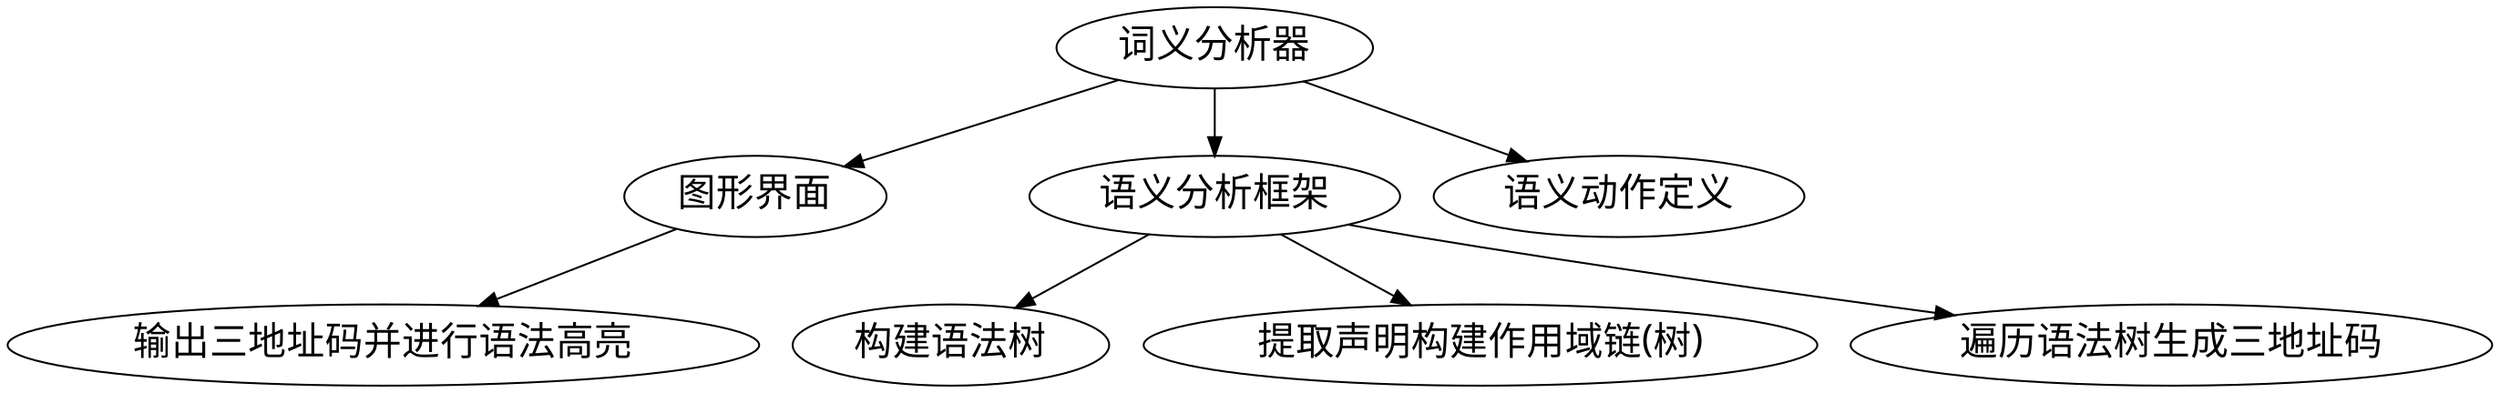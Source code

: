digraph NFA {
    node [fontsize=20 fontname="Microsoft YaHei"]
    edge [fontsize=20 fontname=Consolas]

    S [label="词义分析器"]
    s1    [label="图形界面"]
    s2    [label="语义分析框架"]
    s3    [label="语义动作定义"]
    s4    [label="构建语法树"]
    s5    [label="提取声明构建作用域链(树)"]
    s6    [label="遍历语法树生成三地址码"]
    s7    [label="输出三地址码并进行语法高亮"]

    S -> s1
    S -> s2
    S -> s3

    s2 -> s4
    s2 -> s5
    s2 -> s6
    s1 -> s7
}
